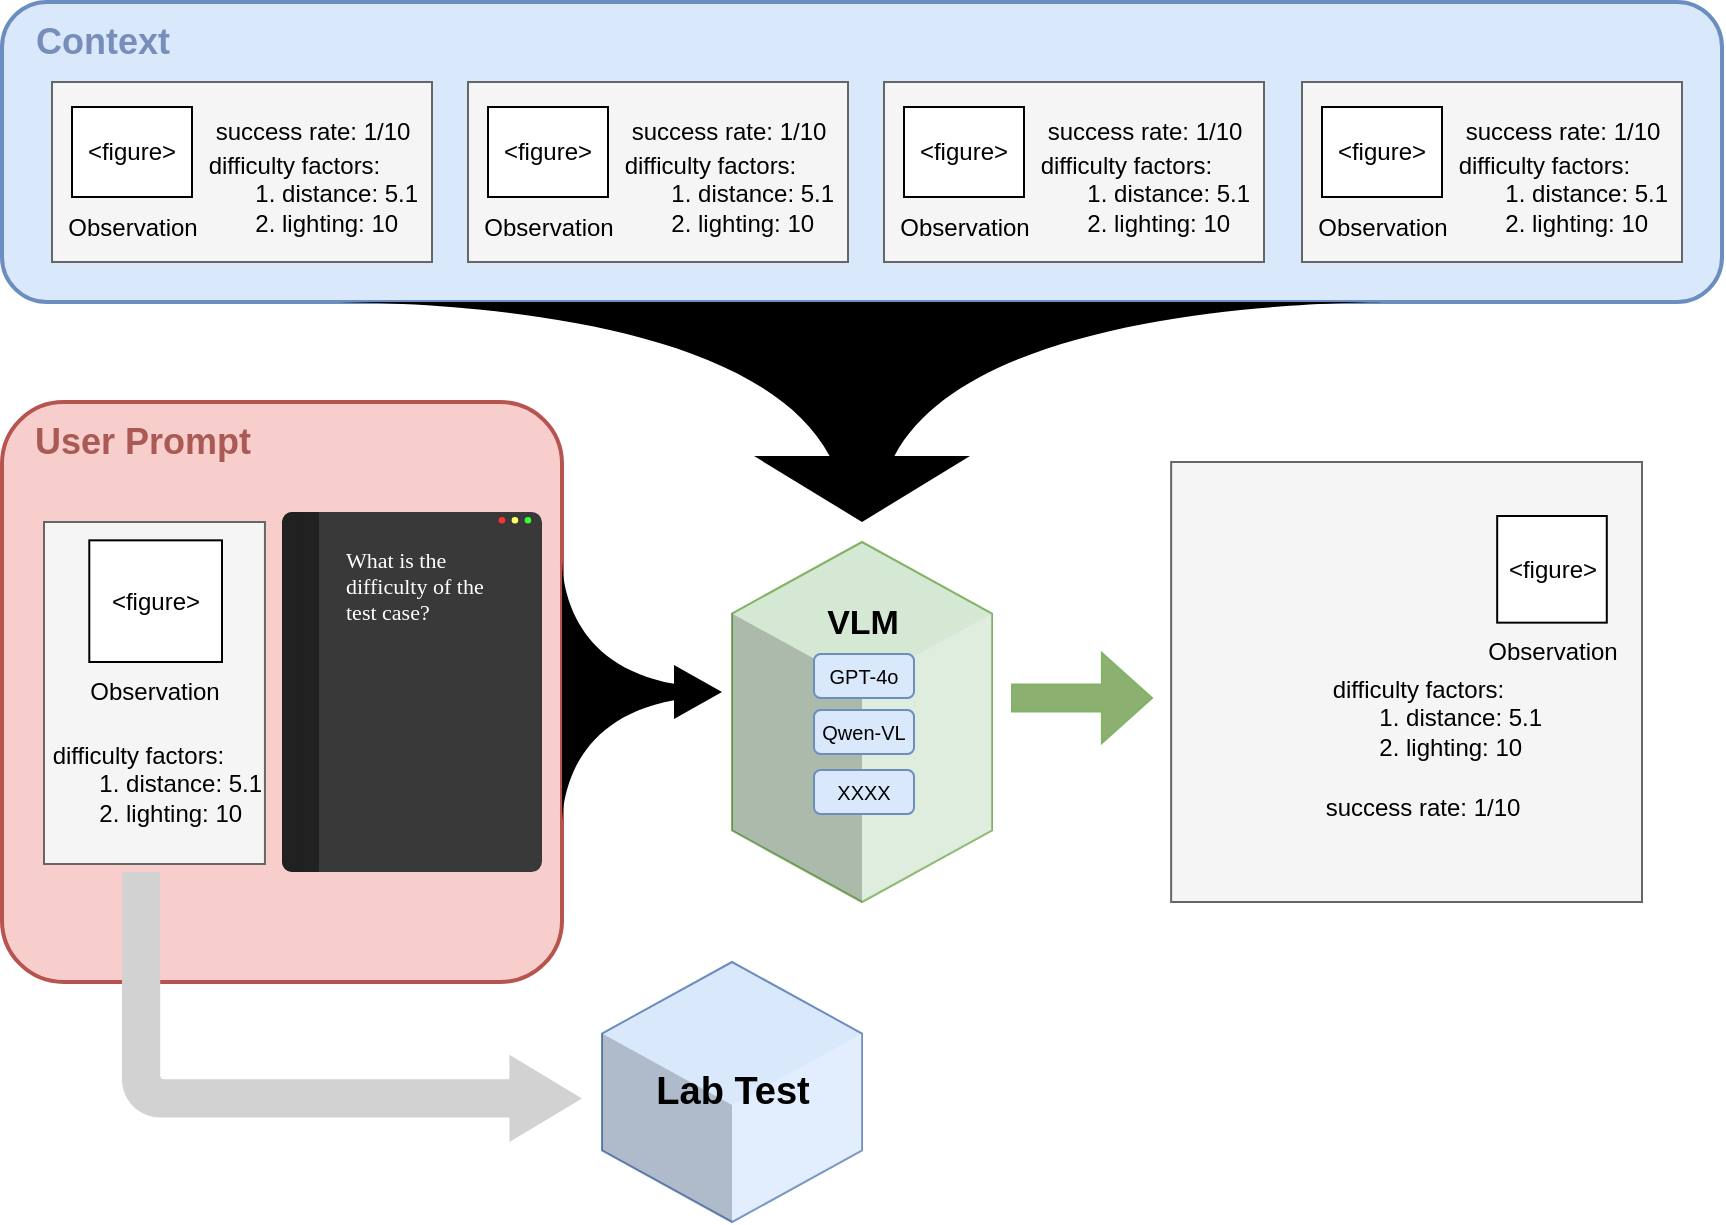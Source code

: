 <mxfile version="28.1.1">
  <diagram name="第 1 页" id="pIKOWr3wA6XIwj2baS32">
    <mxGraphModel dx="827" dy="555" grid="1" gridSize="10" guides="1" tooltips="1" connect="1" arrows="1" fold="1" page="1" pageScale="1" pageWidth="2009" pageHeight="827" math="0" shadow="0">
      <root>
        <mxCell id="0" />
        <mxCell id="1" parent="0" />
        <mxCell id="crVc_9CIVtoh6Q2KUuG3-3" value="" style="rounded=1;whiteSpace=wrap;html=1;fillColor=#dae8fc;strokeColor=#6c8ebf;strokeWidth=2;" parent="1" vertex="1">
          <mxGeometry x="80" y="130" width="860" height="150" as="geometry" />
        </mxCell>
        <mxCell id="crVc_9CIVtoh6Q2KUuG3-4" value="&lt;font style=&quot;font-size: 18px; color: light-dark(rgb(119, 142, 187), rgb(43, 130, 218));&quot;&gt;&lt;b style=&quot;&quot;&gt;Context&lt;/b&gt;&lt;/font&gt;" style="text;html=1;align=center;verticalAlign=middle;resizable=0;points=[];autosize=1;strokeColor=none;fillColor=none;" parent="1" vertex="1">
          <mxGeometry x="85" y="130" width="90" height="40" as="geometry" />
        </mxCell>
        <mxCell id="crVc_9CIVtoh6Q2KUuG3-11" value="" style="rounded=1;whiteSpace=wrap;html=1;fillColor=#f8cecc;strokeColor=#b85450;strokeWidth=2;arcSize=11;" parent="1" vertex="1">
          <mxGeometry x="80" y="330" width="280" height="290" as="geometry" />
        </mxCell>
        <mxCell id="crVc_9CIVtoh6Q2KUuG3-13" value="" style="group" parent="1" vertex="1" connectable="0">
          <mxGeometry x="100" y="170" width="208" height="90" as="geometry" />
        </mxCell>
        <mxCell id="crVc_9CIVtoh6Q2KUuG3-6" value="" style="rounded=0;whiteSpace=wrap;html=1;fillColor=#f5f5f5;fontColor=#333333;strokeColor=#666666;" parent="crVc_9CIVtoh6Q2KUuG3-13" vertex="1">
          <mxGeometry x="5" width="190" height="90" as="geometry" />
        </mxCell>
        <mxCell id="crVc_9CIVtoh6Q2KUuG3-7" value="&amp;lt;figure&amp;gt;" style="rounded=0;whiteSpace=wrap;html=1;" parent="crVc_9CIVtoh6Q2KUuG3-13" vertex="1">
          <mxGeometry x="15" y="12.5" width="60" height="45" as="geometry" />
        </mxCell>
        <mxCell id="crVc_9CIVtoh6Q2KUuG3-8" value="Observation" style="text;html=1;align=center;verticalAlign=middle;resizable=0;points=[];autosize=1;strokeColor=none;fillColor=none;" parent="crVc_9CIVtoh6Q2KUuG3-13" vertex="1">
          <mxGeometry y="57.5" width="90" height="30" as="geometry" />
        </mxCell>
        <mxCell id="crVc_9CIVtoh6Q2KUuG3-9" value="success rate: 1/10" style="text;html=1;align=center;verticalAlign=middle;resizable=0;points=[];autosize=1;strokeColor=none;fillColor=none;" parent="crVc_9CIVtoh6Q2KUuG3-13" vertex="1">
          <mxGeometry x="75" y="10" width="120" height="30" as="geometry" />
        </mxCell>
        <mxCell id="crVc_9CIVtoh6Q2KUuG3-10" value="&amp;nbsp;difficulty factors:&lt;div&gt;&lt;span style=&quot;white-space: pre;&quot;&gt;&#x9;&lt;/span&gt;1. distance: 5.1&lt;br&gt;&lt;/div&gt;&lt;div&gt;&lt;span style=&quot;white-space: pre;&quot;&gt;&#x9;&lt;/span&gt;2. lighting: 10&lt;br&gt;&lt;/div&gt;" style="text;html=1;align=left;verticalAlign=middle;resizable=0;points=[];autosize=1;strokeColor=none;fillColor=none;" parent="crVc_9CIVtoh6Q2KUuG3-13" vertex="1">
          <mxGeometry x="78" y="25.5" width="130" height="60" as="geometry" />
        </mxCell>
        <mxCell id="crVc_9CIVtoh6Q2KUuG3-14" value="" style="group" parent="1" vertex="1" connectable="0">
          <mxGeometry x="308" y="170" width="208" height="90" as="geometry" />
        </mxCell>
        <mxCell id="crVc_9CIVtoh6Q2KUuG3-15" value="" style="rounded=0;whiteSpace=wrap;html=1;fillColor=#f5f5f5;fontColor=#333333;strokeColor=#666666;" parent="crVc_9CIVtoh6Q2KUuG3-14" vertex="1">
          <mxGeometry x="5" width="190" height="90" as="geometry" />
        </mxCell>
        <mxCell id="crVc_9CIVtoh6Q2KUuG3-16" value="&amp;lt;figure&amp;gt;" style="rounded=0;whiteSpace=wrap;html=1;" parent="crVc_9CIVtoh6Q2KUuG3-14" vertex="1">
          <mxGeometry x="15" y="12.5" width="60" height="45" as="geometry" />
        </mxCell>
        <mxCell id="crVc_9CIVtoh6Q2KUuG3-17" value="Observation" style="text;html=1;align=center;verticalAlign=middle;resizable=0;points=[];autosize=1;strokeColor=none;fillColor=none;" parent="crVc_9CIVtoh6Q2KUuG3-14" vertex="1">
          <mxGeometry y="57.5" width="90" height="30" as="geometry" />
        </mxCell>
        <mxCell id="crVc_9CIVtoh6Q2KUuG3-18" value="success rate: 1/10" style="text;html=1;align=center;verticalAlign=middle;resizable=0;points=[];autosize=1;strokeColor=none;fillColor=none;" parent="crVc_9CIVtoh6Q2KUuG3-14" vertex="1">
          <mxGeometry x="75" y="10" width="120" height="30" as="geometry" />
        </mxCell>
        <mxCell id="crVc_9CIVtoh6Q2KUuG3-19" value="&amp;nbsp;difficulty factors:&lt;div&gt;&lt;span style=&quot;white-space: pre;&quot;&gt;&#x9;&lt;/span&gt;1. distance: 5.1&lt;br&gt;&lt;/div&gt;&lt;div&gt;&lt;span style=&quot;white-space: pre;&quot;&gt;&#x9;&lt;/span&gt;2. lighting: 10&lt;br&gt;&lt;/div&gt;" style="text;html=1;align=left;verticalAlign=middle;resizable=0;points=[];autosize=1;strokeColor=none;fillColor=none;" parent="crVc_9CIVtoh6Q2KUuG3-14" vertex="1">
          <mxGeometry x="78" y="25.5" width="130" height="60" as="geometry" />
        </mxCell>
        <mxCell id="crVc_9CIVtoh6Q2KUuG3-20" value="" style="group" parent="1" vertex="1" connectable="0">
          <mxGeometry x="516" y="170" width="208" height="90" as="geometry" />
        </mxCell>
        <mxCell id="crVc_9CIVtoh6Q2KUuG3-21" value="" style="rounded=0;whiteSpace=wrap;html=1;fillColor=#f5f5f5;fontColor=#333333;strokeColor=#666666;" parent="crVc_9CIVtoh6Q2KUuG3-20" vertex="1">
          <mxGeometry x="5" width="190" height="90" as="geometry" />
        </mxCell>
        <mxCell id="crVc_9CIVtoh6Q2KUuG3-22" value="&amp;lt;figure&amp;gt;" style="rounded=0;whiteSpace=wrap;html=1;" parent="crVc_9CIVtoh6Q2KUuG3-20" vertex="1">
          <mxGeometry x="15" y="12.5" width="60" height="45" as="geometry" />
        </mxCell>
        <mxCell id="crVc_9CIVtoh6Q2KUuG3-23" value="Observation" style="text;html=1;align=center;verticalAlign=middle;resizable=0;points=[];autosize=1;strokeColor=none;fillColor=none;" parent="crVc_9CIVtoh6Q2KUuG3-20" vertex="1">
          <mxGeometry y="57.5" width="90" height="30" as="geometry" />
        </mxCell>
        <mxCell id="crVc_9CIVtoh6Q2KUuG3-24" value="success rate: 1/10" style="text;html=1;align=center;verticalAlign=middle;resizable=0;points=[];autosize=1;strokeColor=none;fillColor=none;" parent="crVc_9CIVtoh6Q2KUuG3-20" vertex="1">
          <mxGeometry x="75" y="10" width="120" height="30" as="geometry" />
        </mxCell>
        <mxCell id="crVc_9CIVtoh6Q2KUuG3-25" value="&amp;nbsp;difficulty factors:&lt;div&gt;&lt;span style=&quot;white-space: pre;&quot;&gt;&#x9;&lt;/span&gt;1. distance: 5.1&lt;br&gt;&lt;/div&gt;&lt;div&gt;&lt;span style=&quot;white-space: pre;&quot;&gt;&#x9;&lt;/span&gt;2. lighting: 10&lt;br&gt;&lt;/div&gt;" style="text;html=1;align=left;verticalAlign=middle;resizable=0;points=[];autosize=1;strokeColor=none;fillColor=none;" parent="crVc_9CIVtoh6Q2KUuG3-20" vertex="1">
          <mxGeometry x="78" y="25.5" width="130" height="60" as="geometry" />
        </mxCell>
        <mxCell id="crVc_9CIVtoh6Q2KUuG3-26" value="" style="group" parent="1" vertex="1" connectable="0">
          <mxGeometry x="725" y="170" width="208" height="90" as="geometry" />
        </mxCell>
        <mxCell id="crVc_9CIVtoh6Q2KUuG3-27" value="" style="rounded=0;whiteSpace=wrap;html=1;fillColor=#f5f5f5;fontColor=#333333;strokeColor=#666666;" parent="crVc_9CIVtoh6Q2KUuG3-26" vertex="1">
          <mxGeometry x="5" width="190" height="90" as="geometry" />
        </mxCell>
        <mxCell id="crVc_9CIVtoh6Q2KUuG3-28" value="&amp;lt;figure&amp;gt;" style="rounded=0;whiteSpace=wrap;html=1;" parent="crVc_9CIVtoh6Q2KUuG3-26" vertex="1">
          <mxGeometry x="15" y="12.5" width="60" height="45" as="geometry" />
        </mxCell>
        <mxCell id="crVc_9CIVtoh6Q2KUuG3-29" value="Observation" style="text;html=1;align=center;verticalAlign=middle;resizable=0;points=[];autosize=1;strokeColor=none;fillColor=none;" parent="crVc_9CIVtoh6Q2KUuG3-26" vertex="1">
          <mxGeometry y="57.5" width="90" height="30" as="geometry" />
        </mxCell>
        <mxCell id="crVc_9CIVtoh6Q2KUuG3-30" value="success rate: 1/10" style="text;html=1;align=center;verticalAlign=middle;resizable=0;points=[];autosize=1;strokeColor=none;fillColor=none;" parent="crVc_9CIVtoh6Q2KUuG3-26" vertex="1">
          <mxGeometry x="75" y="10" width="120" height="30" as="geometry" />
        </mxCell>
        <mxCell id="crVc_9CIVtoh6Q2KUuG3-31" value="&amp;nbsp;difficulty factors:&lt;div&gt;&lt;span style=&quot;white-space: pre;&quot;&gt;&#x9;&lt;/span&gt;1. distance: 5.1&lt;br&gt;&lt;/div&gt;&lt;div&gt;&lt;span style=&quot;white-space: pre;&quot;&gt;&#x9;&lt;/span&gt;2. lighting: 10&lt;br&gt;&lt;/div&gt;" style="text;html=1;align=left;verticalAlign=middle;resizable=0;points=[];autosize=1;strokeColor=none;fillColor=none;" parent="crVc_9CIVtoh6Q2KUuG3-26" vertex="1">
          <mxGeometry x="78" y="25.5" width="130" height="60" as="geometry" />
        </mxCell>
        <mxCell id="crVc_9CIVtoh6Q2KUuG3-55" value="" style="shape=stencil(tZXRjoIwEEW/pq+bluqafdx0d/+jYpXG2pIWFf/ewhRiEVhCIDGYmUtPbzsziihzGc8FSnCG6A9KEoKxf/r43om5y0VaQPLGreR7JUBxhTVncZeHIjCkzoSVRaXSX4S//TvVh7LUaO0h0mgXKS+6h3Gp/VpcAixs/4ii3PMvohA2mIQsSv6mYz+264DJSn5jbON+cb/LgWPHZK3CLQYm87GU+cxQc1O25+n5ZM1VH3rN2Gquxvu9HUYIszjstTOwKWVHY8WIG5jm1ChjfQK+691AYCCMXe5RKtWzvkpPWJ3z6mfkTWjki7mJfy6rn9yW/mqBQOJLfJAIUiYQbho5xKH5ShrkXZBDvJvkQUn9cohNfIo5iG1n2PAMxucCNugMRLcgrQ8S33gowFenIDguSHv0piLTPCjjxEhT+vxAX0K7w2wMjeLbxNVZ+OOtE08=);whiteSpace=wrap;html=1;strokeWidth=2;gradientColor=none;editable=1;movable=1;resizable=1;rotatable=1;deletable=1;locked=0;connectable=1;strokeColor=none;fillColor=light-dark(#778ebb, #2b82da);flipH=0;" parent="1" vertex="1">
          <mxGeometry x="240" y="280" width="540" height="110" as="geometry" />
        </mxCell>
        <mxCell id="crVc_9CIVtoh6Q2KUuG3-62" value="&lt;font style=&quot;font-size: 18px;&quot;&gt;&lt;b style=&quot;&quot;&gt;User Prompt&lt;/b&gt;&lt;/font&gt;" style="text;html=1;align=center;verticalAlign=middle;resizable=0;points=[];autosize=1;strokeColor=none;fillColor=none;fontColor=light-dark(#a95a54, #ededed);" parent="1" vertex="1">
          <mxGeometry x="85" y="330" width="130" height="40" as="geometry" />
        </mxCell>
        <mxCell id="crVc_9CIVtoh6Q2KUuG3-69" value="" style="group" parent="1" vertex="1" connectable="0">
          <mxGeometry x="100.0" y="390" width="130" height="171" as="geometry" />
        </mxCell>
        <mxCell id="crVc_9CIVtoh6Q2KUuG3-64" value="" style="rounded=0;whiteSpace=wrap;html=1;fillColor=#f5f5f5;fontColor=#333333;strokeColor=#666666;" parent="crVc_9CIVtoh6Q2KUuG3-69" vertex="1">
          <mxGeometry x="1.0" width="110.47" height="171" as="geometry" />
        </mxCell>
        <mxCell id="crVc_9CIVtoh6Q2KUuG3-65" value="&amp;lt;figure&amp;gt;" style="rounded=0;whiteSpace=wrap;html=1;" parent="crVc_9CIVtoh6Q2KUuG3-69" vertex="1">
          <mxGeometry x="23.65" y="9.17" width="66.35" height="60.83" as="geometry" />
        </mxCell>
        <mxCell id="crVc_9CIVtoh6Q2KUuG3-66" value="Observation" style="text;html=1;align=center;verticalAlign=middle;resizable=0;points=[];autosize=1;strokeColor=none;fillColor=none;" parent="crVc_9CIVtoh6Q2KUuG3-69" vertex="1">
          <mxGeometry x="11.24" y="70.497" width="90" height="30" as="geometry" />
        </mxCell>
        <mxCell id="crVc_9CIVtoh6Q2KUuG3-68" value="&amp;nbsp;difficulty factors:&lt;div&gt;&lt;span style=&quot;white-space: pre;&quot;&gt;&#x9;&lt;/span&gt;1. distance: 5.1&lt;br&gt;&lt;/div&gt;&lt;div&gt;&lt;span style=&quot;white-space: pre;&quot;&gt;&#x9;&lt;/span&gt;2. lighting: 10&lt;br&gt;&lt;/div&gt;" style="text;html=1;align=left;verticalAlign=middle;resizable=0;points=[];autosize=1;strokeColor=none;fillColor=none;" parent="crVc_9CIVtoh6Q2KUuG3-69" vertex="1">
          <mxGeometry y="101" width="130" height="60" as="geometry" />
        </mxCell>
        <mxCell id="crVc_9CIVtoh6Q2KUuG3-73" value="" style="verticalLabelPosition=bottom;verticalAlign=top;html=1;shape=mxgraph.infographic.shadedCube;isoAngle=17.09;fillColor=#d5e8d4;strokeColor=#82b366;pointerEvents=0;align=center;fontFamily=Helvetica;fontSize=12;flipH=1;" parent="1" vertex="1">
          <mxGeometry x="445" y="400" width="130" height="180" as="geometry" />
        </mxCell>
        <mxCell id="crVc_9CIVtoh6Q2KUuG3-83" value="" style="group;rotation=0;strokeColor=none;direction=west;convertToSvg=0;" parent="1" vertex="1" connectable="0">
          <mxGeometry x="480" y="420" width="60" height="116" as="geometry" />
        </mxCell>
        <mxCell id="crVc_9CIVtoh6Q2KUuG3-79" value="&lt;span style=&quot;font-size: 10px;&quot;&gt;XXXX&lt;/span&gt;" style="rounded=1;whiteSpace=wrap;html=1;pointerEvents=0;align=center;verticalAlign=middle;fontFamily=Helvetica;fontSize=12;fillColor=#dae8fc;strokeColor=#6c8ebf;rotation=0;" parent="crVc_9CIVtoh6Q2KUuG3-83" vertex="1">
          <mxGeometry x="6" y="94" width="50" height="22" as="geometry" />
        </mxCell>
        <mxCell id="crVc_9CIVtoh6Q2KUuG3-76" value="&lt;font style=&quot;font-size: 17px;&quot;&gt;VLM&lt;/font&gt;" style="text;html=1;align=center;verticalAlign=middle;resizable=0;points=[];autosize=1;strokeColor=none;fillColor=none;fontFamily=Helvetica;fontSize=18;fontColor=default;fontStyle=1;rotation=0;" parent="crVc_9CIVtoh6Q2KUuG3-83" vertex="1">
          <mxGeometry width="60" height="40" as="geometry" />
        </mxCell>
        <mxCell id="crVc_9CIVtoh6Q2KUuG3-77" value="&lt;font style=&quot;font-size: 10px;&quot;&gt;GPT-4o&lt;/font&gt;" style="rounded=1;whiteSpace=wrap;html=1;pointerEvents=0;align=center;verticalAlign=middle;fontFamily=Helvetica;fontSize=12;fillColor=#dae8fc;strokeColor=#6c8ebf;rotation=0;" parent="crVc_9CIVtoh6Q2KUuG3-83" vertex="1">
          <mxGeometry x="6" y="36" width="50" height="22" as="geometry" />
        </mxCell>
        <mxCell id="crVc_9CIVtoh6Q2KUuG3-78" value="&lt;span style=&quot;font-size: 10px;&quot;&gt;Qwen-VL&lt;/span&gt;" style="rounded=1;whiteSpace=wrap;html=1;pointerEvents=0;align=center;verticalAlign=middle;fontFamily=Helvetica;fontSize=12;fillColor=#dae8fc;strokeColor=#6c8ebf;rotation=0;" parent="crVc_9CIVtoh6Q2KUuG3-83" vertex="1">
          <mxGeometry x="6" y="64" width="50" height="22" as="geometry" />
        </mxCell>
        <mxCell id="crVc_9CIVtoh6Q2KUuG3-148" value="" style="group" parent="1" vertex="1" connectable="0">
          <mxGeometry x="220" y="385" width="140" height="180" as="geometry" />
        </mxCell>
        <mxCell id="crVc_9CIVtoh6Q2KUuG3-70" value="" style="rounded=1;whiteSpace=wrap;html=1;pointerEvents=0;align=center;verticalAlign=top;fontFamily=Helvetica;fontSize=12;fontColor=default;fillColor=light-dark(#393939,#EDEDED);gradientColor=none;arcSize=4;strokeColor=none;fillStyle=auto;gradientDirection=west;" parent="crVc_9CIVtoh6Q2KUuG3-148" vertex="1">
          <mxGeometry width="130" height="180" as="geometry" />
        </mxCell>
        <mxCell id="crVc_9CIVtoh6Q2KUuG3-141" value="" style="group" parent="crVc_9CIVtoh6Q2KUuG3-148" vertex="1" connectable="0">
          <mxGeometry width="18.417" height="180" as="geometry" />
        </mxCell>
        <mxCell id="crVc_9CIVtoh6Q2KUuG3-139" value="" style="rounded=1;whiteSpace=wrap;html=1;pointerEvents=0;align=center;verticalAlign=top;fontFamily=Helvetica;fontSize=12;fontColor=default;fillColor=light-dark(#212121,#EDEDED);gradientColor=none;arcSize=28;strokeColor=none;fillStyle=auto;gradientDirection=west;" parent="crVc_9CIVtoh6Q2KUuG3-141" vertex="1">
          <mxGeometry width="18.417" height="180" as="geometry" />
        </mxCell>
        <mxCell id="crVc_9CIVtoh6Q2KUuG3-140" value="" style="rounded=1;whiteSpace=wrap;html=1;pointerEvents=0;align=center;verticalAlign=top;fontFamily=Helvetica;fontSize=12;fontColor=default;fillColor=light-dark(#212121,#EDEDED);gradientColor=none;arcSize=0;strokeColor=none;fillStyle=auto;gradientDirection=west;" parent="crVc_9CIVtoh6Q2KUuG3-141" vertex="1">
          <mxGeometry x="7.583" width="10.833" height="180" as="geometry" />
        </mxCell>
        <mxCell id="crVc_9CIVtoh6Q2KUuG3-147" value="" style="group" parent="crVc_9CIVtoh6Q2KUuG3-148" vertex="1" connectable="0">
          <mxGeometry x="108.333" y="2.455" width="17.333" height="3.273" as="geometry" />
        </mxCell>
        <mxCell id="crVc_9CIVtoh6Q2KUuG3-144" value="" style="ellipse;whiteSpace=wrap;html=1;pointerEvents=0;align=center;verticalAlign=top;fontFamily=Helvetica;fontSize=12;fontColor=default;fillColor=#FFFF66;gradientColor=none;aspect=fixed;strokeColor=none;" parent="crVc_9CIVtoh6Q2KUuG3-147" vertex="1">
          <mxGeometry x="6.5" width="3.273" height="3.273" as="geometry" />
        </mxCell>
        <mxCell id="crVc_9CIVtoh6Q2KUuG3-145" value="" style="ellipse;whiteSpace=wrap;html=1;pointerEvents=0;align=center;verticalAlign=top;fontFamily=Helvetica;fontSize=12;fontColor=default;fillColor=#33FF33;gradientColor=none;aspect=fixed;strokeColor=none;" parent="crVc_9CIVtoh6Q2KUuG3-147" vertex="1">
          <mxGeometry x="13" width="3.273" height="3.273" as="geometry" />
        </mxCell>
        <mxCell id="crVc_9CIVtoh6Q2KUuG3-146" value="" style="ellipse;whiteSpace=wrap;html=1;pointerEvents=0;align=center;verticalAlign=top;fontFamily=Helvetica;fontSize=12;fontColor=default;fillColor=#FF3333;gradientColor=none;aspect=fixed;strokeColor=none;" parent="crVc_9CIVtoh6Q2KUuG3-147" vertex="1">
          <mxGeometry width="3.273" height="3.273" as="geometry" />
        </mxCell>
        <mxCell id="crVc_9CIVtoh6Q2KUuG3-72" value="What is the difficulty of the test case?" style="whiteSpace=wrap;html=1;pointerEvents=0;align=left;verticalAlign=top;fontFamily=Consolas;fontSize=11;fontColor=#FFFFFF;fillColor=none;gradientColor=none;strokeColor=none;" parent="crVc_9CIVtoh6Q2KUuG3-148" vertex="1">
          <mxGeometry x="30" y="11.455" width="80" height="49.091" as="geometry" />
        </mxCell>
        <mxCell id="crVc_9CIVtoh6Q2KUuG3-149" value="" style="shape=stencil(tZXRjoIwEEW/pq+bluqafdx0d/+jYpXG2pIWFf/ewhRiEVhCIDGYmUtPbzsziihzGc8FSnCG6A9KEoKxf/r43om5y0VaQPLGreR7JUBxhTVncZeHIjCkzoSVRaXSX4S//TvVh7LUaO0h0mgXKS+6h3Gp/VpcAixs/4ii3PMvohA2mIQsSv6mYz+264DJSn5jbON+cb/LgWPHZK3CLQYm87GU+cxQc1O25+n5ZM1VH3rN2Gquxvu9HUYIszjstTOwKWVHY8WIG5jm1ChjfQK+691AYCCMXe5RKtWzvkpPWJ3z6mfkTWjki7mJfy6rn9yW/mqBQOJLfJAIUiYQbho5xKH5ShrkXZBDvJvkQUn9cohNfIo5iG1n2PAMxucCNugMRLcgrQ8S33gowFenIDguSHv0piLTPCjjxEhT+vxAX0K7w2wMjeLbxNVZ+OOtE08=);whiteSpace=wrap;html=1;strokeWidth=2;gradientColor=none;editable=1;movable=1;resizable=1;rotatable=1;deletable=1;locked=0;connectable=1;strokeColor=none;fillColor=light-dark(#a95a54, #2b82da);flipH=0;direction=north;" parent="1" vertex="1">
          <mxGeometry x="360" y="407.25" width="80" height="135.5" as="geometry" />
        </mxCell>
        <mxCell id="hDEv1wbBDbdIeiEGGIjY-1" value="" style="html=1;shadow=0;dashed=0;align=center;verticalAlign=middle;shape=mxgraph.arrows2.arrow;dy=0.7;dx=25.06;notch=0;fillColor=light-dark(#8bb06f, #1f2f1e);strokeColor=#82b366;" vertex="1" parent="1">
          <mxGeometry x="585" y="455.5" width="70" height="45" as="geometry" />
        </mxCell>
        <mxCell id="hDEv1wbBDbdIeiEGGIjY-2" value="" style="group" vertex="1" connectable="0" parent="1">
          <mxGeometry x="660" y="360" width="240" height="220" as="geometry" />
        </mxCell>
        <mxCell id="hDEv1wbBDbdIeiEGGIjY-3" value="" style="rounded=0;whiteSpace=wrap;html=1;fillColor=#f5f5f5;fontColor=#333333;strokeColor=#666666;" vertex="1" parent="hDEv1wbBDbdIeiEGGIjY-2">
          <mxGeometry x="4.57" width="235.43" height="220" as="geometry" />
        </mxCell>
        <mxCell id="hDEv1wbBDbdIeiEGGIjY-4" value="&amp;lt;figure&amp;gt;" style="rounded=0;whiteSpace=wrap;html=1;" vertex="1" parent="hDEv1wbBDbdIeiEGGIjY-2">
          <mxGeometry x="167.59" y="27" width="54.81" height="53.33" as="geometry" />
        </mxCell>
        <mxCell id="hDEv1wbBDbdIeiEGGIjY-5" value="Observation" style="text;html=1;align=center;verticalAlign=middle;resizable=0;points=[];autosize=1;strokeColor=none;fillColor=none;" vertex="1" parent="hDEv1wbBDbdIeiEGGIjY-2">
          <mxGeometry x="150" y="80.328" width="90" height="30" as="geometry" />
        </mxCell>
        <mxCell id="hDEv1wbBDbdIeiEGGIjY-6" value="success rate: 1/10" style="text;html=1;align=center;verticalAlign=middle;resizable=0;points=[];autosize=1;strokeColor=none;fillColor=none;" vertex="1" parent="hDEv1wbBDbdIeiEGGIjY-2">
          <mxGeometry x="70.0" y="157.782" width="120" height="30" as="geometry" />
        </mxCell>
        <mxCell id="hDEv1wbBDbdIeiEGGIjY-7" value="&amp;nbsp;difficulty factors:&lt;div&gt;&lt;span style=&quot;white-space: pre;&quot;&gt;&#x9;&lt;/span&gt;1. distance: 5.1&lt;br&gt;&lt;/div&gt;&lt;div&gt;&lt;span style=&quot;white-space: pre;&quot;&gt;&#x9;&lt;/span&gt;2. lighting: 10&lt;br&gt;&lt;/div&gt;" style="text;html=1;align=left;verticalAlign=middle;resizable=0;points=[];autosize=1;strokeColor=none;fillColor=none;" vertex="1" parent="hDEv1wbBDbdIeiEGGIjY-2">
          <mxGeometry x="80" y="97.787" width="130" height="60" as="geometry" />
        </mxCell>
        <mxCell id="hDEv1wbBDbdIeiEGGIjY-8" value="" style="verticalLabelPosition=bottom;verticalAlign=top;html=1;shape=mxgraph.infographic.shadedCube;isoAngle=17.09;fillColor=#dae8fc;strokeColor=#6c8ebf;pointerEvents=0;align=center;fontFamily=Helvetica;fontSize=12;flipH=1;" vertex="1" parent="1">
          <mxGeometry x="380" y="610" width="130" height="130" as="geometry" />
        </mxCell>
        <mxCell id="hDEv1wbBDbdIeiEGGIjY-9" value="&lt;font&gt;&lt;b&gt;Lab Test&lt;/b&gt;&lt;/font&gt;" style="text;html=1;align=center;verticalAlign=middle;resizable=0;points=[];autosize=1;strokeColor=none;fillColor=none;fontSize=19;" vertex="1" parent="1">
          <mxGeometry x="395" y="655" width="100" height="40" as="geometry" />
        </mxCell>
        <mxCell id="hDEv1wbBDbdIeiEGGIjY-10" value="" style="html=1;shadow=0;dashed=0;align=center;verticalAlign=middle;shape=mxgraph.arrows2.bendArrow;dy=9.55;dx=36.29;notch=0;arrowHead=43.57;rounded=1;flipV=1;fillColor=light-dark(#D2D2D2,#EDEDED);strokeColor=none;" vertex="1" parent="1">
          <mxGeometry x="140" y="565" width="230" height="135" as="geometry" />
        </mxCell>
      </root>
    </mxGraphModel>
  </diagram>
</mxfile>
